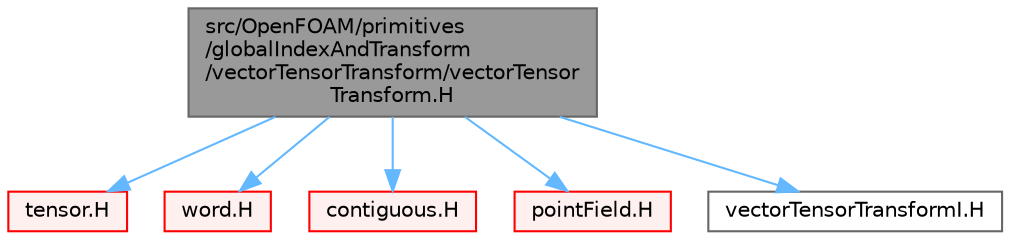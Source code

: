 digraph "src/OpenFOAM/primitives/globalIndexAndTransform/vectorTensorTransform/vectorTensorTransform.H"
{
 // LATEX_PDF_SIZE
  bgcolor="transparent";
  edge [fontname=Helvetica,fontsize=10,labelfontname=Helvetica,labelfontsize=10];
  node [fontname=Helvetica,fontsize=10,shape=box,height=0.2,width=0.4];
  Node1 [id="Node000001",label="src/OpenFOAM/primitives\l/globalIndexAndTransform\l/vectorTensorTransform/vectorTensor\lTransform.H",height=0.2,width=0.4,color="gray40", fillcolor="grey60", style="filled", fontcolor="black",tooltip=" "];
  Node1 -> Node2 [id="edge1_Node000001_Node000002",color="steelblue1",style="solid",tooltip=" "];
  Node2 [id="Node000002",label="tensor.H",height=0.2,width=0.4,color="red", fillcolor="#FFF0F0", style="filled",URL="$tensor_8H.html",tooltip=" "];
  Node1 -> Node19 [id="edge2_Node000001_Node000019",color="steelblue1",style="solid",tooltip=" "];
  Node19 [id="Node000019",label="word.H",height=0.2,width=0.4,color="red", fillcolor="#FFF0F0", style="filled",URL="$word_8H.html",tooltip=" "];
  Node1 -> Node80 [id="edge3_Node000001_Node000080",color="steelblue1",style="solid",tooltip=" "];
  Node80 [id="Node000080",label="contiguous.H",height=0.2,width=0.4,color="red", fillcolor="#FFF0F0", style="filled",URL="$contiguous_8H.html",tooltip=" "];
  Node1 -> Node94 [id="edge4_Node000001_Node000094",color="steelblue1",style="solid",tooltip=" "];
  Node94 [id="Node000094",label="pointField.H",height=0.2,width=0.4,color="red", fillcolor="#FFF0F0", style="filled",URL="$pointField_8H.html",tooltip=" "];
  Node1 -> Node193 [id="edge5_Node000001_Node000193",color="steelblue1",style="solid",tooltip=" "];
  Node193 [id="Node000193",label="vectorTensorTransformI.H",height=0.2,width=0.4,color="grey40", fillcolor="white", style="filled",URL="$vectorTensorTransformI_8H.html",tooltip=" "];
}
